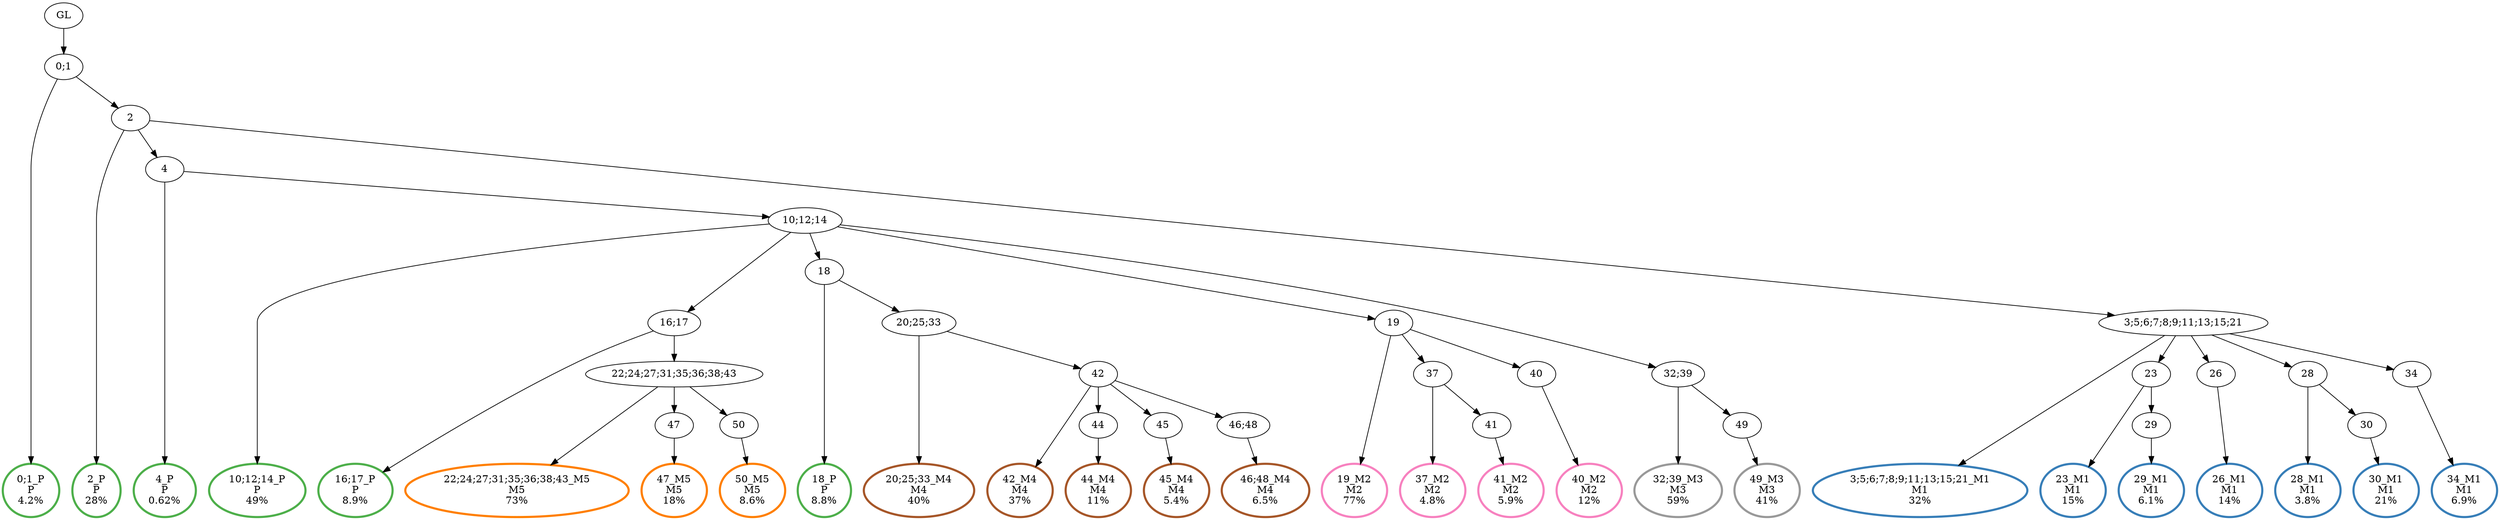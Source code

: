 digraph T {
	{
		rank=same
		52 [penwidth=3,colorscheme=set19,color=3,label="0;1_P\nP\n4.2%"]
		50 [penwidth=3,colorscheme=set19,color=3,label="2_P\nP\n28%"]
		48 [penwidth=3,colorscheme=set19,color=3,label="4_P\nP\n0.62%"]
		46 [penwidth=3,colorscheme=set19,color=3,label="10;12;14_P\nP\n49%"]
		44 [penwidth=3,colorscheme=set19,color=3,label="16;17_P\nP\n8.9%"]
		42 [penwidth=3,colorscheme=set19,color=3,label="18_P\nP\n8.8%"]
		40 [penwidth=3,colorscheme=set19,color=2,label="3;5;6;7;8;9;11;13;15;21_M1\nM1\n32%"]
		38 [penwidth=3,colorscheme=set19,color=2,label="23_M1\nM1\n15%"]
		36 [penwidth=3,colorscheme=set19,color=2,label="29_M1\nM1\n6.1%"]
		34 [penwidth=3,colorscheme=set19,color=2,label="26_M1\nM1\n14%"]
		32 [penwidth=3,colorscheme=set19,color=2,label="28_M1\nM1\n3.8%"]
		30 [penwidth=3,colorscheme=set19,color=2,label="30_M1\nM1\n21%"]
		28 [penwidth=3,colorscheme=set19,color=2,label="34_M1\nM1\n6.9%"]
		26 [penwidth=3,colorscheme=set19,color=8,label="19_M2\nM2\n77%"]
		24 [penwidth=3,colorscheme=set19,color=8,label="37_M2\nM2\n4.8%"]
		22 [penwidth=3,colorscheme=set19,color=8,label="41_M2\nM2\n5.9%"]
		20 [penwidth=3,colorscheme=set19,color=8,label="40_M2\nM2\n12%"]
		18 [penwidth=3,colorscheme=set19,color=9,label="32;39_M3\nM3\n59%"]
		16 [penwidth=3,colorscheme=set19,color=9,label="49_M3\nM3\n41%"]
		14 [penwidth=3,colorscheme=set19,color=7,label="20;25;33_M4\nM4\n40%"]
		12 [penwidth=3,colorscheme=set19,color=7,label="42_M4\nM4\n37%"]
		10 [penwidth=3,colorscheme=set19,color=7,label="44_M4\nM4\n11%"]
		8 [penwidth=3,colorscheme=set19,color=7,label="45_M4\nM4\n5.4%"]
		6 [penwidth=3,colorscheme=set19,color=7,label="46;48_M4\nM4\n6.5%"]
		4 [penwidth=3,colorscheme=set19,color=5,label="22;24;27;31;35;36;38;43_M5\nM5\n73%"]
		2 [penwidth=3,colorscheme=set19,color=5,label="47_M5\nM5\n18%"]
		0 [penwidth=3,colorscheme=set19,color=5,label="50_M5\nM5\n8.6%"]
	}
	54 [label="GL"]
	53 [label="0;1"]
	51 [label="2"]
	49 [label="4"]
	47 [label="10;12;14"]
	45 [label="16;17"]
	43 [label="18"]
	41 [label="3;5;6;7;8;9;11;13;15;21"]
	39 [label="23"]
	37 [label="29"]
	35 [label="26"]
	33 [label="28"]
	31 [label="30"]
	29 [label="34"]
	27 [label="19"]
	25 [label="37"]
	23 [label="41"]
	21 [label="40"]
	19 [label="32;39"]
	17 [label="49"]
	15 [label="20;25;33"]
	13 [label="42"]
	11 [label="44"]
	9 [label="45"]
	7 [label="46;48"]
	5 [label="22;24;27;31;35;36;38;43"]
	3 [label="47"]
	1 [label="50"]
	54 -> 53
	53 -> 52
	53 -> 51
	51 -> 50
	51 -> 49
	51 -> 41
	49 -> 48
	49 -> 47
	47 -> 46
	47 -> 45
	47 -> 43
	47 -> 27
	47 -> 19
	45 -> 44
	45 -> 5
	43 -> 42
	43 -> 15
	41 -> 40
	41 -> 39
	41 -> 35
	41 -> 33
	41 -> 29
	39 -> 38
	39 -> 37
	37 -> 36
	35 -> 34
	33 -> 32
	33 -> 31
	31 -> 30
	29 -> 28
	27 -> 26
	27 -> 25
	27 -> 21
	25 -> 24
	25 -> 23
	23 -> 22
	21 -> 20
	19 -> 18
	19 -> 17
	17 -> 16
	15 -> 14
	15 -> 13
	13 -> 12
	13 -> 11
	13 -> 9
	13 -> 7
	11 -> 10
	9 -> 8
	7 -> 6
	5 -> 4
	5 -> 3
	5 -> 1
	3 -> 2
	1 -> 0
}
